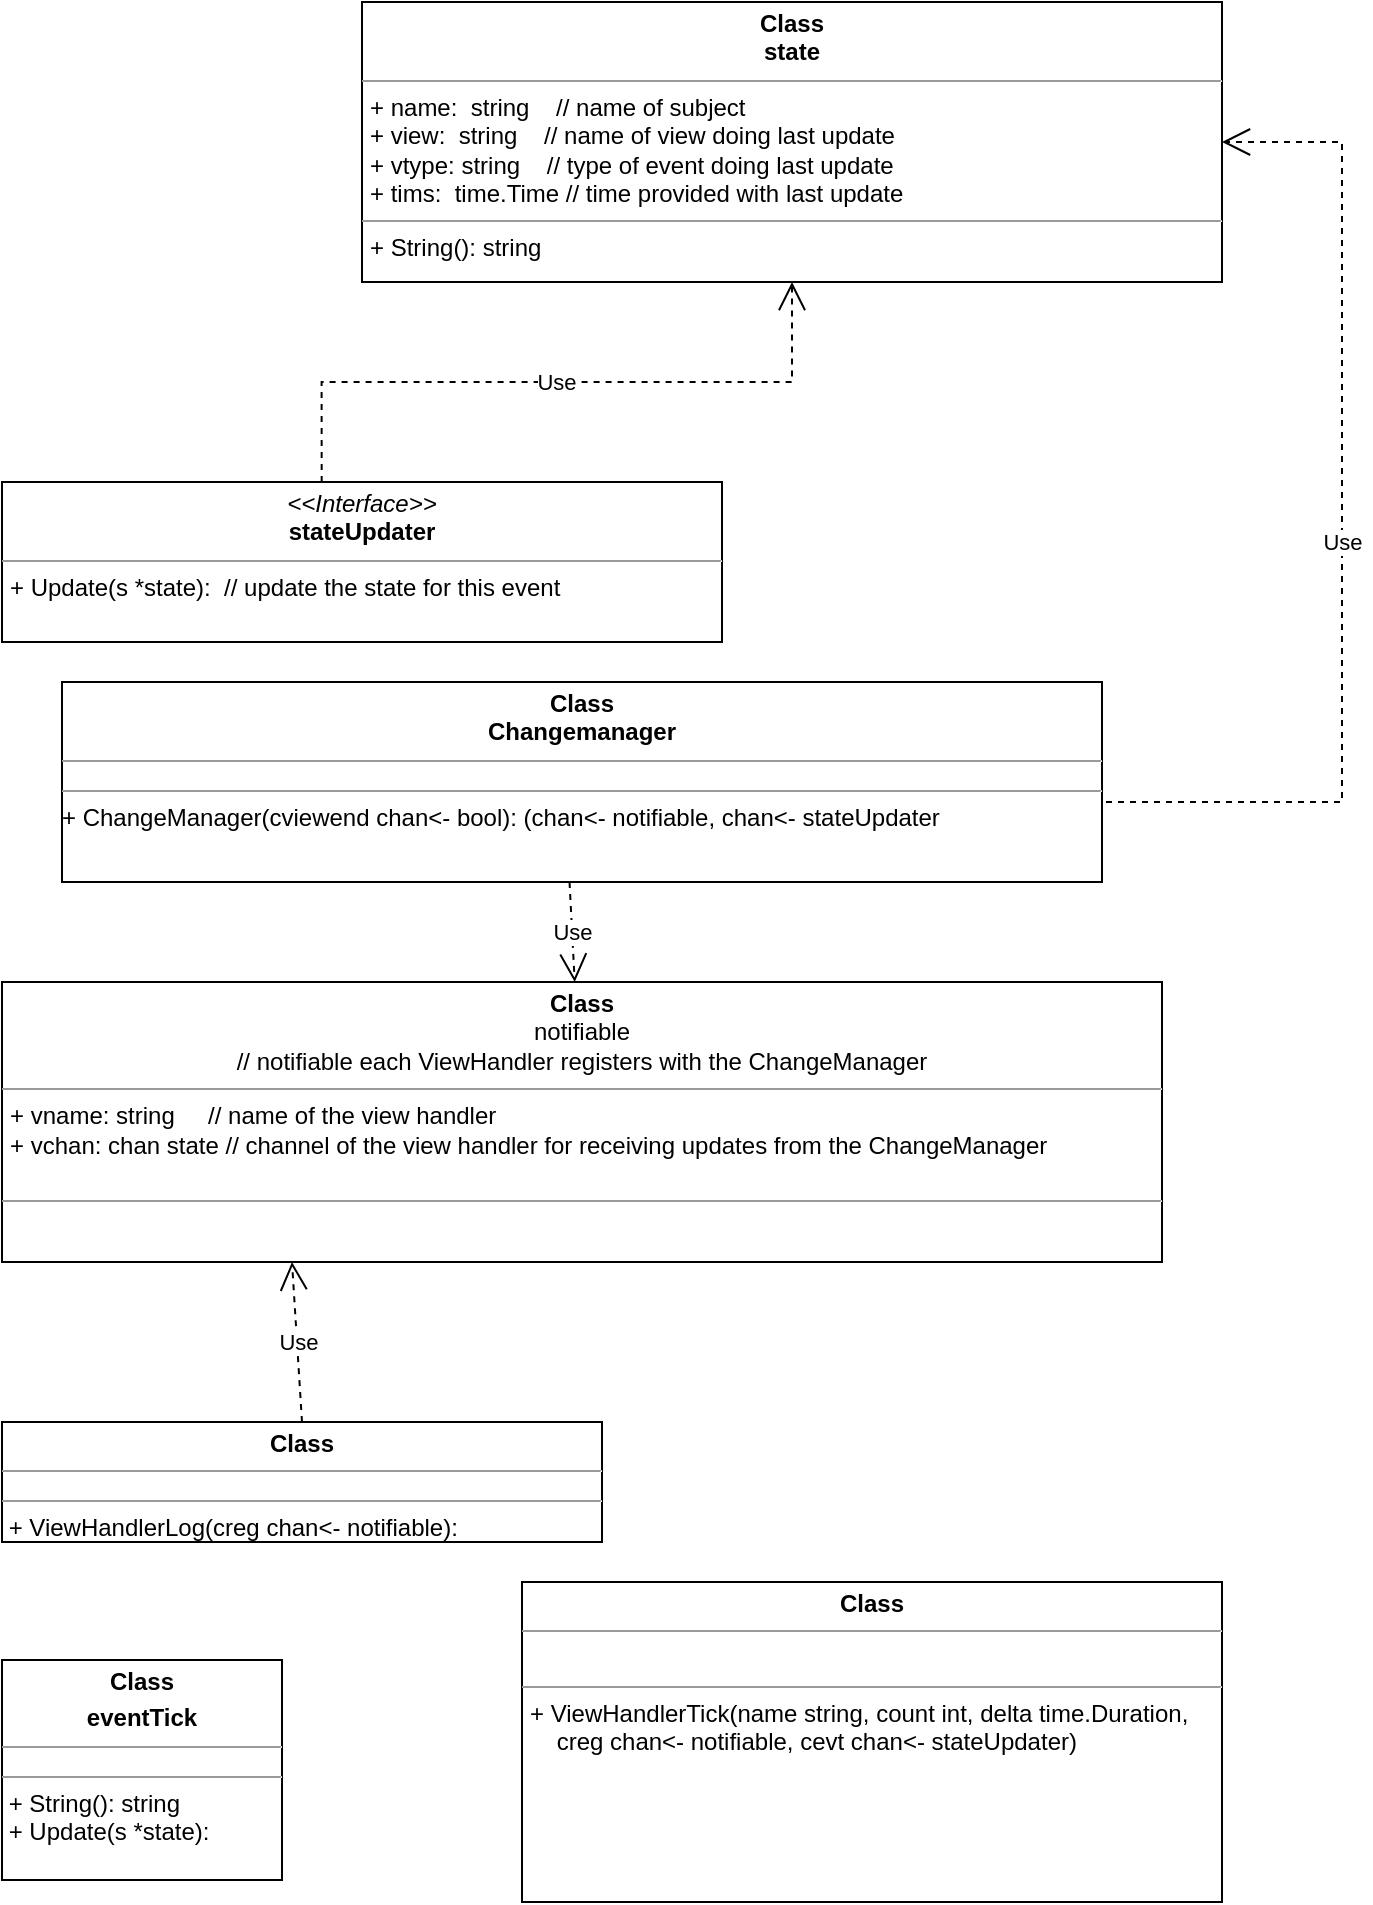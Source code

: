 <mxfile version="24.7.5">
  <diagram id="C5RBs43oDa-KdzZeNtuy" name="Page-1">
    <mxGraphModel dx="1380" dy="963" grid="1" gridSize="10" guides="1" tooltips="1" connect="1" arrows="1" fold="1" page="1" pageScale="1" pageWidth="827" pageHeight="1169" math="0" shadow="0">
      <root>
        <mxCell id="WIyWlLk6GJQsqaUBKTNV-0" />
        <mxCell id="WIyWlLk6GJQsqaUBKTNV-1" parent="WIyWlLk6GJQsqaUBKTNV-0" />
        <mxCell id="EJ9K74jUhI6X_w-Ln1lp-0" value="&lt;p style=&quot;margin:0px;margin-top:4px;text-align:center;&quot;&gt;&lt;i&gt;&amp;lt;&amp;lt;Interface&amp;gt;&amp;gt;&lt;/i&gt;&lt;br&gt;&lt;b&gt;stateUpdater&lt;/b&gt;&lt;/p&gt;&lt;hr size=&quot;1&quot;&gt;&lt;p style=&quot;margin:0px;margin-left:4px;&quot;&gt;+ Update(s *state):&amp;nbsp; // update the state for this event&lt;br&gt;&lt;/p&gt;" style="verticalAlign=top;align=left;overflow=fill;fontSize=12;fontFamily=Helvetica;html=1;whiteSpace=wrap;" parent="WIyWlLk6GJQsqaUBKTNV-1" vertex="1">
          <mxGeometry x="70" y="280" width="360" height="80" as="geometry" />
        </mxCell>
        <mxCell id="EJ9K74jUhI6X_w-Ln1lp-2" value="Use" style="endArrow=open;endSize=12;dashed=1;html=1;rounded=0;exitX=0.444;exitY=0;exitDx=0;exitDy=0;entryX=0.5;entryY=1;entryDx=0;entryDy=0;edgeStyle=orthogonalEdgeStyle;exitPerimeter=0;" parent="WIyWlLk6GJQsqaUBKTNV-1" source="EJ9K74jUhI6X_w-Ln1lp-0" target="EJ9K74jUhI6X_w-Ln1lp-3" edge="1">
          <mxGeometry width="160" relative="1" as="geometry">
            <mxPoint x="190" y="220" as="sourcePoint" />
            <mxPoint x="330" y="260" as="targetPoint" />
          </mxGeometry>
        </mxCell>
        <mxCell id="EJ9K74jUhI6X_w-Ln1lp-3" value="&lt;p style=&quot;margin:0px;margin-top:4px;text-align:center;&quot;&gt;&lt;b&gt;Class&lt;br&gt;state&lt;/b&gt;&lt;/p&gt;&lt;hr size=&quot;1&quot;&gt;&lt;p style=&quot;margin:0px;margin-left:4px;&quot;&gt;+ name:&amp;nbsp; string&amp;nbsp; &amp;nbsp; // name of subject&lt;/p&gt;&lt;p style=&quot;border-color: var(--border-color); margin: 0px 0px 0px 4px;&quot;&gt;+ view:&amp;nbsp; string&amp;nbsp; &amp;nbsp; // name of view doing last update&lt;/p&gt;&lt;p style=&quot;border-color: var(--border-color); margin: 0px 0px 0px 4px;&quot;&gt;+ vtype: string&amp;nbsp; &amp;nbsp; // type of event doing last update&lt;/p&gt;&lt;p style=&quot;border-color: var(--border-color); margin: 0px 0px 0px 4px;&quot;&gt;+ tims:&amp;nbsp; time.Time // time provided with last update&lt;/p&gt;&lt;hr size=&quot;1&quot;&gt;&lt;p style=&quot;margin:0px;margin-left:4px;&quot;&gt;+ String(): string&lt;/p&gt;" style="verticalAlign=top;align=left;overflow=fill;fontSize=12;fontFamily=Helvetica;html=1;whiteSpace=wrap;" parent="WIyWlLk6GJQsqaUBKTNV-1" vertex="1">
          <mxGeometry x="250" y="40" width="430" height="140" as="geometry" />
        </mxCell>
        <mxCell id="EJ9K74jUhI6X_w-Ln1lp-4" value="&lt;p style=&quot;margin:0px;margin-top:4px;text-align:center;&quot;&gt;&lt;b&gt;Class&lt;br&gt;&lt;/b&gt;notifiable&lt;br&gt;// notifiable each ViewHandler registers with the ChangeManager&lt;b&gt;&lt;br&gt;&lt;/b&gt;&lt;/p&gt;&lt;hr size=&quot;1&quot;&gt;&lt;p style=&quot;margin:0px;margin-left:4px;&quot;&gt;+ &lt;span style=&quot;background-color: initial;&quot;&gt;vname: string&amp;nbsp; &amp;nbsp; &amp;nbsp;// name of the view handler&lt;/span&gt;&lt;/p&gt;&lt;p style=&quot;margin:0px;margin-left:4px;&quot;&gt;+ vchan: chan state // channel of the view handler for receiving updates from the ChangeManager&lt;/p&gt;&lt;div&gt;&lt;br&gt;&lt;/div&gt;&lt;hr size=&quot;1&quot;&gt;&lt;p style=&quot;margin:0px;margin-left:4px;&quot;&gt;&lt;br&gt;&lt;/p&gt;" style="verticalAlign=top;align=left;overflow=fill;fontSize=12;fontFamily=Helvetica;html=1;whiteSpace=wrap;" parent="WIyWlLk6GJQsqaUBKTNV-1" vertex="1">
          <mxGeometry x="70" y="530" width="580" height="140" as="geometry" />
        </mxCell>
        <mxCell id="EJ9K74jUhI6X_w-Ln1lp-6" value="&lt;p style=&quot;margin:0px;margin-top:4px;text-align:center;&quot;&gt;&lt;b&gt;Class&lt;br&gt;Changemanager&lt;/b&gt;&lt;/p&gt;&lt;hr size=&quot;1&quot;&gt;&lt;div style=&quot;height:2px;&quot;&gt;&lt;/div&gt;&lt;hr size=&quot;1&quot;&gt;&lt;div style=&quot;height:2px;&quot;&gt;+ ChangeManager(cviewend chan&amp;lt;- bool): (chan&amp;lt;- notifiable, chan&amp;lt;- stateUpdater&lt;/div&gt;" style="verticalAlign=top;align=left;overflow=fill;fontSize=12;fontFamily=Helvetica;html=1;whiteSpace=wrap;" parent="WIyWlLk6GJQsqaUBKTNV-1" vertex="1">
          <mxGeometry x="100" y="380" width="520" height="100" as="geometry" />
        </mxCell>
        <mxCell id="EJ9K74jUhI6X_w-Ln1lp-7" value="Use" style="endArrow=open;endSize=12;dashed=1;html=1;rounded=0;entryX=1;entryY=0.5;entryDx=0;entryDy=0;edgeStyle=orthogonalEdgeStyle;exitX=1;exitY=0.5;exitDx=0;exitDy=0;" parent="WIyWlLk6GJQsqaUBKTNV-1" source="EJ9K74jUhI6X_w-Ln1lp-6" target="EJ9K74jUhI6X_w-Ln1lp-3" edge="1">
          <mxGeometry width="160" relative="1" as="geometry">
            <mxPoint x="690" y="440" as="sourcePoint" />
            <mxPoint x="730" y="370" as="targetPoint" />
            <Array as="points">
              <mxPoint x="740" y="440" />
              <mxPoint x="740" y="110" />
            </Array>
          </mxGeometry>
        </mxCell>
        <mxCell id="EJ9K74jUhI6X_w-Ln1lp-8" value="&lt;p style=&quot;margin:0px;margin-top:4px;text-align:center;&quot;&gt;&lt;b&gt;Class&lt;/b&gt;&lt;/p&gt;&lt;hr size=&quot;1&quot;&gt;&lt;div style=&quot;height:2px;&quot;&gt;&lt;/div&gt;&lt;hr size=&quot;1&quot;&gt;&lt;div style=&quot;height:2px;&quot;&gt;&amp;nbsp;+ ViewHandlerLog(creg chan&amp;lt;- notifiable):&amp;nbsp;&lt;/div&gt;" style="verticalAlign=top;align=left;overflow=fill;fontSize=12;fontFamily=Helvetica;html=1;whiteSpace=wrap;" parent="WIyWlLk6GJQsqaUBKTNV-1" vertex="1">
          <mxGeometry x="70" y="750" width="300" height="60" as="geometry" />
        </mxCell>
        <mxCell id="EJ9K74jUhI6X_w-Ln1lp-9" value="Use" style="endArrow=open;endSize=12;dashed=1;html=1;rounded=0;exitX=0.5;exitY=0;exitDx=0;exitDy=0;entryX=0.25;entryY=1;entryDx=0;entryDy=0;" parent="WIyWlLk6GJQsqaUBKTNV-1" source="EJ9K74jUhI6X_w-Ln1lp-8" target="EJ9K74jUhI6X_w-Ln1lp-4" edge="1">
          <mxGeometry width="160" relative="1" as="geometry">
            <mxPoint x="330" y="640" as="sourcePoint" />
            <mxPoint x="480" y="750" as="targetPoint" />
          </mxGeometry>
        </mxCell>
        <mxCell id="EJ9K74jUhI6X_w-Ln1lp-10" value="Use" style="endArrow=open;endSize=12;dashed=1;html=1;rounded=0;exitX=0.488;exitY=1;exitDx=0;exitDy=0;exitPerimeter=0;" parent="WIyWlLk6GJQsqaUBKTNV-1" source="EJ9K74jUhI6X_w-Ln1lp-6" target="EJ9K74jUhI6X_w-Ln1lp-4" edge="1">
          <mxGeometry width="160" relative="1" as="geometry">
            <mxPoint x="330" y="760" as="sourcePoint" />
            <mxPoint x="490" y="760" as="targetPoint" />
          </mxGeometry>
        </mxCell>
        <mxCell id="EJ9K74jUhI6X_w-Ln1lp-12" value="&lt;p style=&quot;margin:0px;margin-top:4px;text-align:center;&quot;&gt;&lt;b&gt;Class&lt;/b&gt;&lt;/p&gt;&lt;p style=&quot;margin:0px;margin-top:4px;text-align:center;&quot;&gt;&lt;b style=&quot;border-color: var(--border-color);&quot;&gt;eventTick&lt;/b&gt;&lt;b&gt;&lt;br&gt;&lt;/b&gt;&lt;/p&gt;&lt;hr size=&quot;1&quot;&gt;&lt;div style=&quot;height:2px;&quot;&gt;&lt;/div&gt;&lt;hr size=&quot;1&quot;&gt;&lt;div style=&quot;height:2px;&quot;&gt;&amp;nbsp;+ String(): string&lt;br&gt;&amp;nbsp;+&amp;nbsp;Update(s *state):&lt;/div&gt;" style="verticalAlign=top;align=left;overflow=fill;fontSize=12;fontFamily=Helvetica;html=1;whiteSpace=wrap;" parent="WIyWlLk6GJQsqaUBKTNV-1" vertex="1">
          <mxGeometry x="70" y="869" width="140" height="110" as="geometry" />
        </mxCell>
        <mxCell id="EJ9K74jUhI6X_w-Ln1lp-14" value="&lt;p style=&quot;margin:0px;margin-top:4px;text-align:center;&quot;&gt;&lt;b&gt;Class&lt;/b&gt;&lt;/p&gt;&lt;hr size=&quot;1&quot;&gt;&lt;p style=&quot;margin:0px;margin-left:4px;&quot;&gt;&lt;br&gt;&lt;/p&gt;&lt;hr size=&quot;1&quot;&gt;&lt;p style=&quot;margin:0px;margin-left:4px;&quot;&gt;+ ViewHandlerTick(name string, count int, delta time.Duration,&lt;/p&gt;&lt;p style=&quot;margin:0px;margin-left:4px;&quot;&gt;&amp;nbsp; &amp;nbsp; creg chan&amp;lt;- notifiable, cevt chan&amp;lt;- stateUpdater)&lt;/p&gt;" style="verticalAlign=top;align=left;overflow=fill;fontSize=12;fontFamily=Helvetica;html=1;whiteSpace=wrap;" parent="WIyWlLk6GJQsqaUBKTNV-1" vertex="1">
          <mxGeometry x="330" y="830" width="350" height="160" as="geometry" />
        </mxCell>
      </root>
    </mxGraphModel>
  </diagram>
</mxfile>
